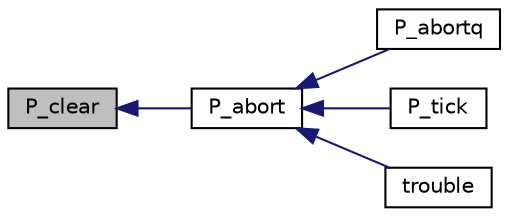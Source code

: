 digraph "P_clear"
{
  edge [fontname="Helvetica",fontsize="10",labelfontname="Helvetica",labelfontsize="10"];
  node [fontname="Helvetica",fontsize="10",shape=record];
  rankdir="LR";
  Node430 [label="P_clear",height=0.2,width=0.4,color="black", fillcolor="grey75", style="filled", fontcolor="black"];
  Node430 -> Node431 [dir="back",color="midnightblue",fontsize="10",style="solid",fontname="Helvetica"];
  Node431 [label="P_abort",height=0.2,width=0.4,color="black", fillcolor="white", style="filled",URL="$atlast_8c.html#a4bf4a0fab4a8f9ba278a86c2e78796ae"];
  Node431 -> Node432 [dir="back",color="midnightblue",fontsize="10",style="solid",fontname="Helvetica"];
  Node432 [label="P_abortq",height=0.2,width=0.4,color="black", fillcolor="white", style="filled",URL="$atlast_8c.html#a9ba77f52f8072b3ef85f8a8bf549fc66"];
  Node431 -> Node433 [dir="back",color="midnightblue",fontsize="10",style="solid",fontname="Helvetica"];
  Node433 [label="P_tick",height=0.2,width=0.4,color="black", fillcolor="white", style="filled",URL="$atlast_8c.html#a6b8e53c0c8eb6097655b77d8ba3f006c"];
  Node431 -> Node434 [dir="back",color="midnightblue",fontsize="10",style="solid",fontname="Helvetica"];
  Node434 [label="trouble",height=0.2,width=0.4,color="black", fillcolor="white", style="filled",URL="$atlast_8c.html#aae37eb6a66db0c6ce598a83a374b4d93"];
}
